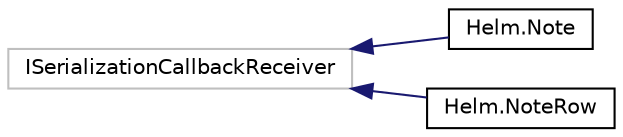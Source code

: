 digraph "Graphical Class Hierarchy"
{
  edge [fontname="Helvetica",fontsize="10",labelfontname="Helvetica",labelfontsize="10"];
  node [fontname="Helvetica",fontsize="10",shape=record];
  rankdir="LR";
  Node11 [label="ISerializationCallbackReceiver",height=0.2,width=0.4,color="grey75", fillcolor="white", style="filled"];
  Node11 -> Node0 [dir="back",color="midnightblue",fontsize="10",style="solid",fontname="Helvetica"];
  Node0 [label="Helm.Note",height=0.2,width=0.4,color="black", fillcolor="white", style="filled",URL="$class_helm_1_1_note.html",tooltip="Representation of a note in a sequencer. Changing the values in this object will change them in the s..."];
  Node11 -> Node13 [dir="back",color="midnightblue",fontsize="10",style="solid",fontname="Helvetica"];
  Node13 [label="Helm.NoteRow",height=0.2,width=0.4,color="black", fillcolor="white", style="filled",URL="$class_helm_1_1_note_row.html",tooltip="A single note row in the sequencer. "];
}
